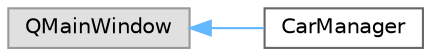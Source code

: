 digraph "Graphical Class Hierarchy"
{
 // LATEX_PDF_SIZE
  bgcolor="transparent";
  edge [fontname=Helvetica,fontsize=10,labelfontname=Helvetica,labelfontsize=10];
  node [fontname=Helvetica,fontsize=10,shape=box,height=0.2,width=0.4];
  rankdir="LR";
  Node0 [id="Node000000",label="QMainWindow",height=0.2,width=0.4,color="grey60", fillcolor="#E0E0E0", style="filled",tooltip=" "];
  Node0 -> Node1 [id="edge18_Node000000_Node000001",dir="back",color="steelblue1",style="solid",tooltip=" "];
  Node1 [id="Node000001",label="CarManager",height=0.2,width=0.4,color="grey40", fillcolor="white", style="filled",URL="$classCarManager.html",tooltip=" "];
}
